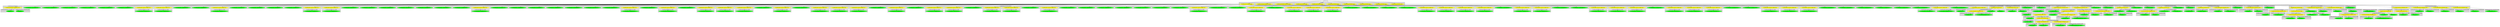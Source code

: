 digraph {

subgraph cluster0 {
 node [style=filled,color=white];
 style=filled;
 color=lightgrey;
 label = "CT_PROG";

"NT_EXPR_CALL_FUNCTION_30125"
 [fillcolor = yellow]
"NT_EXPR_DOLLAR_AT_OPERATORS_30276"
 [fillcolor = yellow]
"NT_EXPR_ASSIGNMENT_OPETATORS_30287"
 [fillcolor = yellow]
"NT_EXPR_CALL_FUNCTION_30290"
 [fillcolor = yellow]
"NT_EXPR_CALL_FUNCTION_30315"
 [fillcolor = yellow]
"NT_EXPR_CALL_FUNCTION_30324"
 [fillcolor = yellow]
"NT_EXPR_CALL_FUNCTION_30333"
 [fillcolor = yellow]
"NT_EXPR_CALL_FUNCTION_30341"
 [fillcolor = yellow]
"NT_EXPR_CALL_FUNCTION_30346"
 [fillcolor = yellow]
"NT_EXPR_CALL_FUNCTION_30365"
 [fillcolor = yellow]
}
"NT_PROG_30124"->"NT_EXPR_CALL_FUNCTION_30125"
subgraph cluster1 {
 node [style=filled,color=white];
 style=filled;
 color=lightgrey;
 label = "CT_EXPR_CALL_FUNCTION_ID";

"NT_EXPR_ASSIGNMENT_OPETATORS_30126"
 [fillcolor = yellow]
}
subgraph cluster2 {
 node [style=filled,color=white];
 style=filled;
 color=lightgrey;
 label = "CT_EXPR_CALL_FUNCTION_PARAMS";

"NT_EXPR_MINUS_OR_PLUS_UNARY_30129"
 [fillcolor = yellow]
"NT_FLOAT_30131< 0.421690133064168 >"
 [fillcolor = green]
"NT_EXPR_MINUS_OR_PLUS_UNARY_30132"
 [fillcolor = yellow]
"NT_FLOAT_30134< 0.143402360644984 >"
 [fillcolor = green]
"NT_FLOAT_30135< 3.81836537549516 >"
 [fillcolor = green]
"NT_FLOAT_30136< 3.17055939373247 >"
 [fillcolor = green]
"NT_FLOAT_30137< 0.305580301919228 >"
 [fillcolor = green]
"NT_FLOAT_30138< 1.23853814691852 >"
 [fillcolor = green]
"NT_FLOAT_30139< 0.81584795095706 >"
 [fillcolor = green]
"NT_EXPR_MINUS_OR_PLUS_UNARY_30140"
 [fillcolor = yellow]
"NT_EXPR_MINUS_OR_PLUS_UNARY_30142"
 [fillcolor = yellow]
"NT_EXPR_MINUS_OR_PLUS_UNARY_30144"
 [fillcolor = yellow]
"NT_FLOAT_30146< 1.09180041170998 >"
 [fillcolor = green]
"NT_FLOAT_30147< 0.397649587762761 >"
 [fillcolor = green]
"NT_EXPR_MINUS_OR_PLUS_UNARY_30148"
 [fillcolor = yellow]
"NT_EXPR_MINUS_OR_PLUS_UNARY_30150"
 [fillcolor = yellow]
"NT_EXPR_MINUS_OR_PLUS_UNARY_30152"
 [fillcolor = yellow]
"NT_FLOAT_30154< 1.75756212770972 >"
 [fillcolor = green]
"NT_EXPR_MINUS_OR_PLUS_UNARY_30155"
 [fillcolor = yellow]
"NT_EXPR_MINUS_OR_PLUS_UNARY_30157"
 [fillcolor = yellow]
"NT_EXPR_MINUS_OR_PLUS_UNARY_30159"
 [fillcolor = yellow]
"NT_FLOAT_30161< 1.92535789661354 >"
 [fillcolor = green]
"NT_FLOAT_30162< 3.45782867883164 >"
 [fillcolor = green]
"NT_EXPR_MINUS_OR_PLUS_UNARY_30163"
 [fillcolor = yellow]
"NT_EXPR_MINUS_OR_PLUS_UNARY_30165"
 [fillcolor = yellow]
"NT_FLOAT_30167< 1.50124793565896 >"
 [fillcolor = green]
"NT_EXPR_MINUS_OR_PLUS_UNARY_30168"
 [fillcolor = yellow]
"NT_EXPR_MINUS_OR_PLUS_UNARY_30170"
 [fillcolor = yellow]
"NT_EXPR_MINUS_OR_PLUS_UNARY_30172"
 [fillcolor = yellow]
"NT_EXPR_MINUS_OR_PLUS_UNARY_30174"
 [fillcolor = yellow]
"NT_FLOAT_30176< 0.751294815735637 >"
 [fillcolor = green]
"NT_FLOAT_30177< 1.78244982829590 >"
 [fillcolor = green]
"NT_FLOAT_30178< 1.61567494389745 >"
 [fillcolor = green]
"NT_FLOAT_30179< 1.53557708728931 >"
 [fillcolor = green]
"NT_EXPR_MINUS_OR_PLUS_UNARY_30180"
 [fillcolor = yellow]
"NT_EXPR_MINUS_OR_PLUS_UNARY_30182"
 [fillcolor = yellow]
"NT_EXPR_MINUS_OR_PLUS_UNARY_30184"
 [fillcolor = yellow]
"NT_FLOAT_30186< 0.70399304137414 >"
 [fillcolor = green]
"NT_EXPR_MINUS_OR_PLUS_UNARY_30187"
 [fillcolor = yellow]
"NT_FLOAT_30189< 2.38125098034425 >"
 [fillcolor = green]
"NT_FLOAT_30190< 0.0617697039252185 >"
 [fillcolor = green]
"NT_EXPR_MINUS_OR_PLUS_UNARY_30191"
 [fillcolor = yellow]
"NT_FLOAT_30193< 2.04397528093754 >"
 [fillcolor = green]
"NT_FLOAT_30194< 0.576400673606603 >"
 [fillcolor = green]
"NT_FLOAT_30195< 3.43072725191913 >"
 [fillcolor = green]
"NT_FLOAT_30196< 2.96465382864843 >"
 [fillcolor = green]
"NT_FLOAT_30197< 2.89833358015583 >"
 [fillcolor = green]
"NT_FLOAT_30198< 1.85387040058336 >"
 [fillcolor = green]
"NT_FLOAT_30199< 1.52136515035952 >"
 [fillcolor = green]
"NT_EXPR_MINUS_OR_PLUS_UNARY_30200"
 [fillcolor = yellow]
"NT_FLOAT_30202< 1.75418926224609 >"
 [fillcolor = green]
"NT_EXPR_MINUS_OR_PLUS_UNARY_30203"
 [fillcolor = yellow]
"NT_EXPR_MINUS_OR_PLUS_UNARY_30205"
 [fillcolor = yellow]
"NT_FLOAT_30207< 0.576902488444109 >"
 [fillcolor = green]
"NT_EXPR_MINUS_OR_PLUS_UNARY_30208"
 [fillcolor = yellow]
"NT_EXPR_MINUS_OR_PLUS_UNARY_30210"
 [fillcolor = yellow]
"NT_FLOAT_30212< 1.49096529042234 >"
 [fillcolor = green]
"NT_EXPR_MINUS_OR_PLUS_UNARY_30213"
 [fillcolor = yellow]
"NT_FLOAT_30215< 2.86868849528146 >"
 [fillcolor = green]
"NT_EXPR_MINUS_OR_PLUS_UNARY_30216"
 [fillcolor = yellow]
"NT_EXPR_MINUS_OR_PLUS_UNARY_30218"
 [fillcolor = yellow]
"NT_EXPR_MINUS_OR_PLUS_UNARY_30220"
 [fillcolor = yellow]
"NT_FLOAT_30222< 3.04427015714648 >"
 [fillcolor = green]
"NT_EXPR_MINUS_OR_PLUS_UNARY_30223"
 [fillcolor = yellow]
"NT_FLOAT_30225< 1.62081315773994 >"
 [fillcolor = green]
"NT_EXPR_MINUS_OR_PLUS_UNARY_30226"
 [fillcolor = yellow]
"NT_EXPR_MINUS_OR_PLUS_UNARY_30228"
 [fillcolor = yellow]
"NT_EXPR_MINUS_OR_PLUS_UNARY_30230"
 [fillcolor = yellow]
"NT_FLOAT_30232< 1.50330330252721 >"
 [fillcolor = green]
"NT_EXPR_MINUS_OR_PLUS_UNARY_30233"
 [fillcolor = yellow]
"NT_FLOAT_30235< 3.68968303215933 >"
 [fillcolor = green]
"NT_EXPR_MINUS_OR_PLUS_UNARY_30236"
 [fillcolor = yellow]
"NT_FLOAT_30238< 3.94034871061182 >"
 [fillcolor = green]
"NT_FLOAT_30239< 3.85787174417738 >"
 [fillcolor = green]
"NT_FLOAT_30240< 0.932185956989873 >"
 [fillcolor = green]
"NT_FLOAT_30241< 4.08598654183674 >"
 [fillcolor = green]
"NT_FLOAT_30242< 2.27343783689715 >"
 [fillcolor = green]
"NT_FLOAT_30243< 1.13958830440017 >"
 [fillcolor = green]
"NT_FLOAT_30244< 2.01737201171230 >"
 [fillcolor = green]
"NT_EXPR_MINUS_OR_PLUS_UNARY_30245"
 [fillcolor = yellow]
"NT_FLOAT_30247< 1.97596267156648 >"
 [fillcolor = green]
"NT_FLOAT_30248< 2.79857144562001 >"
 [fillcolor = green]
"NT_FLOAT_30249< 2.22470306481695 >"
 [fillcolor = green]
"NT_FLOAT_30250< 2.03212951411427 >"
 [fillcolor = green]
"NT_FLOAT_30251< 4.95626853448883 >"
 [fillcolor = green]
"NT_FLOAT_30252< 3.40400972901396 >"
 [fillcolor = green]
"NT_FLOAT_30253< 3.03840139165246 >"
 [fillcolor = green]
"NT_EXPR_MINUS_OR_PLUS_UNARY_30254"
 [fillcolor = yellow]
"NT_EXPR_MINUS_OR_PLUS_UNARY_30256"
 [fillcolor = yellow]
"NT_FLOAT_30258< 4.78478922155396 >"
 [fillcolor = green]
"NT_FLOAT_30259< 4.3973589590097 >"
 [fillcolor = green]
"NT_FLOAT_30260< 4.9667050392987 >"
 [fillcolor = green]
"NT_FLOAT_30261< 2.99775078737081 >"
 [fillcolor = green]
"NT_EXPR_MINUS_OR_PLUS_UNARY_30262"
 [fillcolor = yellow]
"NT_FLOAT_30264< 3.25638269809945 >"
 [fillcolor = green]
"NT_FLOAT_30265< 2.29683376253966 >"
 [fillcolor = green]
"NT_EXPR_MINUS_OR_PLUS_UNARY_30266"
 [fillcolor = yellow]
"NT_EXPR_MINUS_OR_PLUS_UNARY_30268"
 [fillcolor = yellow]
"NT_FLOAT_30270< 4.72528848505451 >"
 [fillcolor = green]
"NT_FLOAT_30271< 1.87368447333380 >"
 [fillcolor = green]
"NT_FLOAT_30272< 3.17543946162564 >"
 [fillcolor = green]
"NT_FLOAT_30273< 4.58174427843208 >"
 [fillcolor = green]
"NT_FLOAT_30274< 3.23625985632168 >"
 [fillcolor = green]
"NT_FLOAT_30275< 2.29777651227296 >"
 [fillcolor = green]
}
"NT_EXPR_CALL_FUNCTION_30125"->"NT_EXPR_ASSIGNMENT_OPETATORS_30126"
subgraph cluster3 {
 node [style=filled,color=white];
 style=filled;
 color=lightgrey;
 label = "CT_EXPR_ASSIGNMENT_OPETATORS_LEFT";

"NT_ID_30127< r >"
 [fillcolor = green]
}
subgraph cluster4 {
 node [style=filled,color=white];
 style=filled;
 color=lightgrey;
 label = "CT_EXPR_ASSIGNMENT_OPETATORS_RIGHT";

"NT_ID_30128< c >"
 [fillcolor = green]
}
"NT_EXPR_ASSIGNMENT_OPETATORS_30126"->"NT_ID_30127< r >"
"NT_EXPR_ASSIGNMENT_OPETATORS_30126"->"NT_ID_30128< c >"
"NT_EXPR_CALL_FUNCTION_30125"->"NT_EXPR_MINUS_OR_PLUS_UNARY_30129"
subgraph cluster5 {
 node [style=filled,color=white];
 style=filled;
 color=lightgrey;
 label = "CT_EXPR_MINUS_OR_PLUS_UNARY";

"NT_FLOAT_30130< 0.70031182197603 >"
 [fillcolor = green]
}
"NT_EXPR_MINUS_OR_PLUS_UNARY_30129"->"NT_FLOAT_30130< 0.70031182197603 >"
"NT_EXPR_CALL_FUNCTION_30125"->"NT_FLOAT_30131< 0.421690133064168 >"
"NT_EXPR_CALL_FUNCTION_30125"->"NT_EXPR_MINUS_OR_PLUS_UNARY_30132"
subgraph cluster6 {
 node [style=filled,color=white];
 style=filled;
 color=lightgrey;
 label = "CT_EXPR_MINUS_OR_PLUS_UNARY";

"NT_FLOAT_30133< 1.20098072984689 >"
 [fillcolor = green]
}
"NT_EXPR_MINUS_OR_PLUS_UNARY_30132"->"NT_FLOAT_30133< 1.20098072984689 >"
"NT_EXPR_CALL_FUNCTION_30125"->"NT_FLOAT_30134< 0.143402360644984 >"
"NT_EXPR_CALL_FUNCTION_30125"->"NT_FLOAT_30135< 3.81836537549516 >"
"NT_EXPR_CALL_FUNCTION_30125"->"NT_FLOAT_30136< 3.17055939373247 >"
"NT_EXPR_CALL_FUNCTION_30125"->"NT_FLOAT_30137< 0.305580301919228 >"
"NT_EXPR_CALL_FUNCTION_30125"->"NT_FLOAT_30138< 1.23853814691852 >"
"NT_EXPR_CALL_FUNCTION_30125"->"NT_FLOAT_30139< 0.81584795095706 >"
"NT_EXPR_CALL_FUNCTION_30125"->"NT_EXPR_MINUS_OR_PLUS_UNARY_30140"
subgraph cluster7 {
 node [style=filled,color=white];
 style=filled;
 color=lightgrey;
 label = "CT_EXPR_MINUS_OR_PLUS_UNARY";

"NT_FLOAT_30141< 1.51865139747764 >"
 [fillcolor = green]
}
"NT_EXPR_MINUS_OR_PLUS_UNARY_30140"->"NT_FLOAT_30141< 1.51865139747764 >"
"NT_EXPR_CALL_FUNCTION_30125"->"NT_EXPR_MINUS_OR_PLUS_UNARY_30142"
subgraph cluster8 {
 node [style=filled,color=white];
 style=filled;
 color=lightgrey;
 label = "CT_EXPR_MINUS_OR_PLUS_UNARY";

"NT_FLOAT_30143< 2.71223626421522 >"
 [fillcolor = green]
}
"NT_EXPR_MINUS_OR_PLUS_UNARY_30142"->"NT_FLOAT_30143< 2.71223626421522 >"
"NT_EXPR_CALL_FUNCTION_30125"->"NT_EXPR_MINUS_OR_PLUS_UNARY_30144"
subgraph cluster9 {
 node [style=filled,color=white];
 style=filled;
 color=lightgrey;
 label = "CT_EXPR_MINUS_OR_PLUS_UNARY";

"NT_FLOAT_30145< 0.784836480094242 >"
 [fillcolor = green]
}
"NT_EXPR_MINUS_OR_PLUS_UNARY_30144"->"NT_FLOAT_30145< 0.784836480094242 >"
"NT_EXPR_CALL_FUNCTION_30125"->"NT_FLOAT_30146< 1.09180041170998 >"
"NT_EXPR_CALL_FUNCTION_30125"->"NT_FLOAT_30147< 0.397649587762761 >"
"NT_EXPR_CALL_FUNCTION_30125"->"NT_EXPR_MINUS_OR_PLUS_UNARY_30148"
subgraph cluster10 {
 node [style=filled,color=white];
 style=filled;
 color=lightgrey;
 label = "CT_EXPR_MINUS_OR_PLUS_UNARY";

"NT_FLOAT_30149< 4.11309534220923 >"
 [fillcolor = green]
}
"NT_EXPR_MINUS_OR_PLUS_UNARY_30148"->"NT_FLOAT_30149< 4.11309534220923 >"
"NT_EXPR_CALL_FUNCTION_30125"->"NT_EXPR_MINUS_OR_PLUS_UNARY_30150"
subgraph cluster11 {
 node [style=filled,color=white];
 style=filled;
 color=lightgrey;
 label = "CT_EXPR_MINUS_OR_PLUS_UNARY";

"NT_FLOAT_30151< 0.263912425099111 >"
 [fillcolor = green]
}
"NT_EXPR_MINUS_OR_PLUS_UNARY_30150"->"NT_FLOAT_30151< 0.263912425099111 >"
"NT_EXPR_CALL_FUNCTION_30125"->"NT_EXPR_MINUS_OR_PLUS_UNARY_30152"
subgraph cluster12 {
 node [style=filled,color=white];
 style=filled;
 color=lightgrey;
 label = "CT_EXPR_MINUS_OR_PLUS_UNARY";

"NT_FLOAT_30153< 0.0410144239805454 >"
 [fillcolor = green]
}
"NT_EXPR_MINUS_OR_PLUS_UNARY_30152"->"NT_FLOAT_30153< 0.0410144239805454 >"
"NT_EXPR_CALL_FUNCTION_30125"->"NT_FLOAT_30154< 1.75756212770972 >"
"NT_EXPR_CALL_FUNCTION_30125"->"NT_EXPR_MINUS_OR_PLUS_UNARY_30155"
subgraph cluster13 {
 node [style=filled,color=white];
 style=filled;
 color=lightgrey;
 label = "CT_EXPR_MINUS_OR_PLUS_UNARY";

"NT_FLOAT_30156< 2.3335373897992 >"
 [fillcolor = green]
}
"NT_EXPR_MINUS_OR_PLUS_UNARY_30155"->"NT_FLOAT_30156< 2.3335373897992 >"
"NT_EXPR_CALL_FUNCTION_30125"->"NT_EXPR_MINUS_OR_PLUS_UNARY_30157"
subgraph cluster14 {
 node [style=filled,color=white];
 style=filled;
 color=lightgrey;
 label = "CT_EXPR_MINUS_OR_PLUS_UNARY";

"NT_FLOAT_30158< 2.19228764624217 >"
 [fillcolor = green]
}
"NT_EXPR_MINUS_OR_PLUS_UNARY_30157"->"NT_FLOAT_30158< 2.19228764624217 >"
"NT_EXPR_CALL_FUNCTION_30125"->"NT_EXPR_MINUS_OR_PLUS_UNARY_30159"
subgraph cluster15 {
 node [style=filled,color=white];
 style=filled;
 color=lightgrey;
 label = "CT_EXPR_MINUS_OR_PLUS_UNARY";

"NT_FLOAT_30160< 3.64578978183987 >"
 [fillcolor = green]
}
"NT_EXPR_MINUS_OR_PLUS_UNARY_30159"->"NT_FLOAT_30160< 3.64578978183987 >"
"NT_EXPR_CALL_FUNCTION_30125"->"NT_FLOAT_30161< 1.92535789661354 >"
"NT_EXPR_CALL_FUNCTION_30125"->"NT_FLOAT_30162< 3.45782867883164 >"
"NT_EXPR_CALL_FUNCTION_30125"->"NT_EXPR_MINUS_OR_PLUS_UNARY_30163"
subgraph cluster16 {
 node [style=filled,color=white];
 style=filled;
 color=lightgrey;
 label = "CT_EXPR_MINUS_OR_PLUS_UNARY";

"NT_FLOAT_30164< 2.15532607229374 >"
 [fillcolor = green]
}
"NT_EXPR_MINUS_OR_PLUS_UNARY_30163"->"NT_FLOAT_30164< 2.15532607229374 >"
"NT_EXPR_CALL_FUNCTION_30125"->"NT_EXPR_MINUS_OR_PLUS_UNARY_30165"
subgraph cluster17 {
 node [style=filled,color=white];
 style=filled;
 color=lightgrey;
 label = "CT_EXPR_MINUS_OR_PLUS_UNARY";

"NT_FLOAT_30166< 0.448039988298987 >"
 [fillcolor = green]
}
"NT_EXPR_MINUS_OR_PLUS_UNARY_30165"->"NT_FLOAT_30166< 0.448039988298987 >"
"NT_EXPR_CALL_FUNCTION_30125"->"NT_FLOAT_30167< 1.50124793565896 >"
"NT_EXPR_CALL_FUNCTION_30125"->"NT_EXPR_MINUS_OR_PLUS_UNARY_30168"
subgraph cluster18 {
 node [style=filled,color=white];
 style=filled;
 color=lightgrey;
 label = "CT_EXPR_MINUS_OR_PLUS_UNARY";

"NT_FLOAT_30169< 1.45871585874362 >"
 [fillcolor = green]
}
"NT_EXPR_MINUS_OR_PLUS_UNARY_30168"->"NT_FLOAT_30169< 1.45871585874362 >"
"NT_EXPR_CALL_FUNCTION_30125"->"NT_EXPR_MINUS_OR_PLUS_UNARY_30170"
subgraph cluster19 {
 node [style=filled,color=white];
 style=filled;
 color=lightgrey;
 label = "CT_EXPR_MINUS_OR_PLUS_UNARY";

"NT_FLOAT_30171< 2.13459863369767 >"
 [fillcolor = green]
}
"NT_EXPR_MINUS_OR_PLUS_UNARY_30170"->"NT_FLOAT_30171< 2.13459863369767 >"
"NT_EXPR_CALL_FUNCTION_30125"->"NT_EXPR_MINUS_OR_PLUS_UNARY_30172"
subgraph cluster20 {
 node [style=filled,color=white];
 style=filled;
 color=lightgrey;
 label = "CT_EXPR_MINUS_OR_PLUS_UNARY";

"NT_FLOAT_30173< 6.2128068251802 >"
 [fillcolor = green]
}
"NT_EXPR_MINUS_OR_PLUS_UNARY_30172"->"NT_FLOAT_30173< 6.2128068251802 >"
"NT_EXPR_CALL_FUNCTION_30125"->"NT_EXPR_MINUS_OR_PLUS_UNARY_30174"
subgraph cluster21 {
 node [style=filled,color=white];
 style=filled;
 color=lightgrey;
 label = "CT_EXPR_MINUS_OR_PLUS_UNARY";

"NT_FLOAT_30175< 1.94482987066289 >"
 [fillcolor = green]
}
"NT_EXPR_MINUS_OR_PLUS_UNARY_30174"->"NT_FLOAT_30175< 1.94482987066289 >"
"NT_EXPR_CALL_FUNCTION_30125"->"NT_FLOAT_30176< 0.751294815735637 >"
"NT_EXPR_CALL_FUNCTION_30125"->"NT_FLOAT_30177< 1.78244982829590 >"
"NT_EXPR_CALL_FUNCTION_30125"->"NT_FLOAT_30178< 1.61567494389745 >"
"NT_EXPR_CALL_FUNCTION_30125"->"NT_FLOAT_30179< 1.53557708728931 >"
"NT_EXPR_CALL_FUNCTION_30125"->"NT_EXPR_MINUS_OR_PLUS_UNARY_30180"
subgraph cluster22 {
 node [style=filled,color=white];
 style=filled;
 color=lightgrey;
 label = "CT_EXPR_MINUS_OR_PLUS_UNARY";

"NT_FLOAT_30181< 1.53557708728931 >"
 [fillcolor = green]
}
"NT_EXPR_MINUS_OR_PLUS_UNARY_30180"->"NT_FLOAT_30181< 1.53557708728931 >"
"NT_EXPR_CALL_FUNCTION_30125"->"NT_EXPR_MINUS_OR_PLUS_UNARY_30182"
subgraph cluster23 {
 node [style=filled,color=white];
 style=filled;
 color=lightgrey;
 label = "CT_EXPR_MINUS_OR_PLUS_UNARY";

"NT_FLOAT_30183< 0.322061470004265 >"
 [fillcolor = green]
}
"NT_EXPR_MINUS_OR_PLUS_UNARY_30182"->"NT_FLOAT_30183< 0.322061470004265 >"
"NT_EXPR_CALL_FUNCTION_30125"->"NT_EXPR_MINUS_OR_PLUS_UNARY_30184"
subgraph cluster24 {
 node [style=filled,color=white];
 style=filled;
 color=lightgrey;
 label = "CT_EXPR_MINUS_OR_PLUS_UNARY";

"NT_FLOAT_30185< 2.28394919698225 >"
 [fillcolor = green]
}
"NT_EXPR_MINUS_OR_PLUS_UNARY_30184"->"NT_FLOAT_30185< 2.28394919698225 >"
"NT_EXPR_CALL_FUNCTION_30125"->"NT_FLOAT_30186< 0.70399304137414 >"
"NT_EXPR_CALL_FUNCTION_30125"->"NT_EXPR_MINUS_OR_PLUS_UNARY_30187"
subgraph cluster25 {
 node [style=filled,color=white];
 style=filled;
 color=lightgrey;
 label = "CT_EXPR_MINUS_OR_PLUS_UNARY";

"NT_FLOAT_30188< 2.93580952607737 >"
 [fillcolor = green]
}
"NT_EXPR_MINUS_OR_PLUS_UNARY_30187"->"NT_FLOAT_30188< 2.93580952607737 >"
"NT_EXPR_CALL_FUNCTION_30125"->"NT_FLOAT_30189< 2.38125098034425 >"
"NT_EXPR_CALL_FUNCTION_30125"->"NT_FLOAT_30190< 0.0617697039252185 >"
"NT_EXPR_CALL_FUNCTION_30125"->"NT_EXPR_MINUS_OR_PLUS_UNARY_30191"
subgraph cluster26 {
 node [style=filled,color=white];
 style=filled;
 color=lightgrey;
 label = "CT_EXPR_MINUS_OR_PLUS_UNARY";

"NT_FLOAT_30192< 4.14482733720716 >"
 [fillcolor = green]
}
"NT_EXPR_MINUS_OR_PLUS_UNARY_30191"->"NT_FLOAT_30192< 4.14482733720716 >"
"NT_EXPR_CALL_FUNCTION_30125"->"NT_FLOAT_30193< 2.04397528093754 >"
"NT_EXPR_CALL_FUNCTION_30125"->"NT_FLOAT_30194< 0.576400673606603 >"
"NT_EXPR_CALL_FUNCTION_30125"->"NT_FLOAT_30195< 3.43072725191913 >"
"NT_EXPR_CALL_FUNCTION_30125"->"NT_FLOAT_30196< 2.96465382864843 >"
"NT_EXPR_CALL_FUNCTION_30125"->"NT_FLOAT_30197< 2.89833358015583 >"
"NT_EXPR_CALL_FUNCTION_30125"->"NT_FLOAT_30198< 1.85387040058336 >"
"NT_EXPR_CALL_FUNCTION_30125"->"NT_FLOAT_30199< 1.52136515035952 >"
"NT_EXPR_CALL_FUNCTION_30125"->"NT_EXPR_MINUS_OR_PLUS_UNARY_30200"
subgraph cluster27 {
 node [style=filled,color=white];
 style=filled;
 color=lightgrey;
 label = "CT_EXPR_MINUS_OR_PLUS_UNARY";

"NT_FLOAT_30201< 0.637268376944444 >"
 [fillcolor = green]
}
"NT_EXPR_MINUS_OR_PLUS_UNARY_30200"->"NT_FLOAT_30201< 0.637268376944444 >"
"NT_EXPR_CALL_FUNCTION_30125"->"NT_FLOAT_30202< 1.75418926224609 >"
"NT_EXPR_CALL_FUNCTION_30125"->"NT_EXPR_MINUS_OR_PLUS_UNARY_30203"
subgraph cluster28 {
 node [style=filled,color=white];
 style=filled;
 color=lightgrey;
 label = "CT_EXPR_MINUS_OR_PLUS_UNARY";

"NT_FLOAT_30204< 0.804391905851354 >"
 [fillcolor = green]
}
"NT_EXPR_MINUS_OR_PLUS_UNARY_30203"->"NT_FLOAT_30204< 0.804391905851354 >"
"NT_EXPR_CALL_FUNCTION_30125"->"NT_EXPR_MINUS_OR_PLUS_UNARY_30205"
subgraph cluster29 {
 node [style=filled,color=white];
 style=filled;
 color=lightgrey;
 label = "CT_EXPR_MINUS_OR_PLUS_UNARY";

"NT_FLOAT_30206< 0.861816058320475 >"
 [fillcolor = green]
}
"NT_EXPR_MINUS_OR_PLUS_UNARY_30205"->"NT_FLOAT_30206< 0.861816058320475 >"
"NT_EXPR_CALL_FUNCTION_30125"->"NT_FLOAT_30207< 0.576902488444109 >"
"NT_EXPR_CALL_FUNCTION_30125"->"NT_EXPR_MINUS_OR_PLUS_UNARY_30208"
subgraph cluster30 {
 node [style=filled,color=white];
 style=filled;
 color=lightgrey;
 label = "CT_EXPR_MINUS_OR_PLUS_UNARY";

"NT_FLOAT_30209< 2.84259880663331 >"
 [fillcolor = green]
}
"NT_EXPR_MINUS_OR_PLUS_UNARY_30208"->"NT_FLOAT_30209< 2.84259880663331 >"
"NT_EXPR_CALL_FUNCTION_30125"->"NT_EXPR_MINUS_OR_PLUS_UNARY_30210"
subgraph cluster31 {
 node [style=filled,color=white];
 style=filled;
 color=lightgrey;
 label = "CT_EXPR_MINUS_OR_PLUS_UNARY";

"NT_FLOAT_30211< 1.35375536139417 >"
 [fillcolor = green]
}
"NT_EXPR_MINUS_OR_PLUS_UNARY_30210"->"NT_FLOAT_30211< 1.35375536139417 >"
"NT_EXPR_CALL_FUNCTION_30125"->"NT_FLOAT_30212< 1.49096529042234 >"
"NT_EXPR_CALL_FUNCTION_30125"->"NT_EXPR_MINUS_OR_PLUS_UNARY_30213"
subgraph cluster32 {
 node [style=filled,color=white];
 style=filled;
 color=lightgrey;
 label = "CT_EXPR_MINUS_OR_PLUS_UNARY";

"NT_FLOAT_30214< 2.05404881010045 >"
 [fillcolor = green]
}
"NT_EXPR_MINUS_OR_PLUS_UNARY_30213"->"NT_FLOAT_30214< 2.05404881010045 >"
"NT_EXPR_CALL_FUNCTION_30125"->"NT_FLOAT_30215< 2.86868849528146 >"
"NT_EXPR_CALL_FUNCTION_30125"->"NT_EXPR_MINUS_OR_PLUS_UNARY_30216"
subgraph cluster33 {
 node [style=filled,color=white];
 style=filled;
 color=lightgrey;
 label = "CT_EXPR_MINUS_OR_PLUS_UNARY";

"NT_FLOAT_30217< 0.258270670200478 >"
 [fillcolor = green]
}
"NT_EXPR_MINUS_OR_PLUS_UNARY_30216"->"NT_FLOAT_30217< 0.258270670200478 >"
"NT_EXPR_CALL_FUNCTION_30125"->"NT_EXPR_MINUS_OR_PLUS_UNARY_30218"
subgraph cluster34 {
 node [style=filled,color=white];
 style=filled;
 color=lightgrey;
 label = "CT_EXPR_MINUS_OR_PLUS_UNARY";

"NT_FLOAT_30219< 4.4515881438687 >"
 [fillcolor = green]
}
"NT_EXPR_MINUS_OR_PLUS_UNARY_30218"->"NT_FLOAT_30219< 4.4515881438687 >"
"NT_EXPR_CALL_FUNCTION_30125"->"NT_EXPR_MINUS_OR_PLUS_UNARY_30220"
subgraph cluster35 {
 node [style=filled,color=white];
 style=filled;
 color=lightgrey;
 label = "CT_EXPR_MINUS_OR_PLUS_UNARY";

"NT_FLOAT_30221< 1.73055019137092 >"
 [fillcolor = green]
}
"NT_EXPR_MINUS_OR_PLUS_UNARY_30220"->"NT_FLOAT_30221< 1.73055019137092 >"
"NT_EXPR_CALL_FUNCTION_30125"->"NT_FLOAT_30222< 3.04427015714648 >"
"NT_EXPR_CALL_FUNCTION_30125"->"NT_EXPR_MINUS_OR_PLUS_UNARY_30223"
subgraph cluster36 {
 node [style=filled,color=white];
 style=filled;
 color=lightgrey;
 label = "CT_EXPR_MINUS_OR_PLUS_UNARY";

"NT_FLOAT_30224< 2.94928202352018 >"
 [fillcolor = green]
}
"NT_EXPR_MINUS_OR_PLUS_UNARY_30223"->"NT_FLOAT_30224< 2.94928202352018 >"
"NT_EXPR_CALL_FUNCTION_30125"->"NT_FLOAT_30225< 1.62081315773994 >"
"NT_EXPR_CALL_FUNCTION_30125"->"NT_EXPR_MINUS_OR_PLUS_UNARY_30226"
subgraph cluster37 {
 node [style=filled,color=white];
 style=filled;
 color=lightgrey;
 label = "CT_EXPR_MINUS_OR_PLUS_UNARY";

"NT_FLOAT_30227< 6.83117945164824 >"
 [fillcolor = green]
}
"NT_EXPR_MINUS_OR_PLUS_UNARY_30226"->"NT_FLOAT_30227< 6.83117945164824 >"
"NT_EXPR_CALL_FUNCTION_30125"->"NT_EXPR_MINUS_OR_PLUS_UNARY_30228"
subgraph cluster38 {
 node [style=filled,color=white];
 style=filled;
 color=lightgrey;
 label = "CT_EXPR_MINUS_OR_PLUS_UNARY";

"NT_FLOAT_30229< 0.962715713711582 >"
 [fillcolor = green]
}
"NT_EXPR_MINUS_OR_PLUS_UNARY_30228"->"NT_FLOAT_30229< 0.962715713711582 >"
"NT_EXPR_CALL_FUNCTION_30125"->"NT_EXPR_MINUS_OR_PLUS_UNARY_30230"
subgraph cluster39 {
 node [style=filled,color=white];
 style=filled;
 color=lightgrey;
 label = "CT_EXPR_MINUS_OR_PLUS_UNARY";

"NT_FLOAT_30231< 1.75875847071740 >"
 [fillcolor = green]
}
"NT_EXPR_MINUS_OR_PLUS_UNARY_30230"->"NT_FLOAT_30231< 1.75875847071740 >"
"NT_EXPR_CALL_FUNCTION_30125"->"NT_FLOAT_30232< 1.50330330252721 >"
"NT_EXPR_CALL_FUNCTION_30125"->"NT_EXPR_MINUS_OR_PLUS_UNARY_30233"
subgraph cluster40 {
 node [style=filled,color=white];
 style=filled;
 color=lightgrey;
 label = "CT_EXPR_MINUS_OR_PLUS_UNARY";

"NT_FLOAT_30234< 0.0479705789653728 >"
 [fillcolor = green]
}
"NT_EXPR_MINUS_OR_PLUS_UNARY_30233"->"NT_FLOAT_30234< 0.0479705789653728 >"
"NT_EXPR_CALL_FUNCTION_30125"->"NT_FLOAT_30235< 3.68968303215933 >"
"NT_EXPR_CALL_FUNCTION_30125"->"NT_EXPR_MINUS_OR_PLUS_UNARY_30236"
subgraph cluster41 {
 node [style=filled,color=white];
 style=filled;
 color=lightgrey;
 label = "CT_EXPR_MINUS_OR_PLUS_UNARY";

"NT_FLOAT_30237< 0.535807567290103 >"
 [fillcolor = green]
}
"NT_EXPR_MINUS_OR_PLUS_UNARY_30236"->"NT_FLOAT_30237< 0.535807567290103 >"
"NT_EXPR_CALL_FUNCTION_30125"->"NT_FLOAT_30238< 3.94034871061182 >"
"NT_EXPR_CALL_FUNCTION_30125"->"NT_FLOAT_30239< 3.85787174417738 >"
"NT_EXPR_CALL_FUNCTION_30125"->"NT_FLOAT_30240< 0.932185956989873 >"
"NT_EXPR_CALL_FUNCTION_30125"->"NT_FLOAT_30241< 4.08598654183674 >"
"NT_EXPR_CALL_FUNCTION_30125"->"NT_FLOAT_30242< 2.27343783689715 >"
"NT_EXPR_CALL_FUNCTION_30125"->"NT_FLOAT_30243< 1.13958830440017 >"
"NT_EXPR_CALL_FUNCTION_30125"->"NT_FLOAT_30244< 2.01737201171230 >"
"NT_EXPR_CALL_FUNCTION_30125"->"NT_EXPR_MINUS_OR_PLUS_UNARY_30245"
subgraph cluster42 {
 node [style=filled,color=white];
 style=filled;
 color=lightgrey;
 label = "CT_EXPR_MINUS_OR_PLUS_UNARY";

"NT_FLOAT_30246< 1.88131458327554 >"
 [fillcolor = green]
}
"NT_EXPR_MINUS_OR_PLUS_UNARY_30245"->"NT_FLOAT_30246< 1.88131458327554 >"
"NT_EXPR_CALL_FUNCTION_30125"->"NT_FLOAT_30247< 1.97596267156648 >"
"NT_EXPR_CALL_FUNCTION_30125"->"NT_FLOAT_30248< 2.79857144562001 >"
"NT_EXPR_CALL_FUNCTION_30125"->"NT_FLOAT_30249< 2.22470306481695 >"
"NT_EXPR_CALL_FUNCTION_30125"->"NT_FLOAT_30250< 2.03212951411427 >"
"NT_EXPR_CALL_FUNCTION_30125"->"NT_FLOAT_30251< 4.95626853448883 >"
"NT_EXPR_CALL_FUNCTION_30125"->"NT_FLOAT_30252< 3.40400972901396 >"
"NT_EXPR_CALL_FUNCTION_30125"->"NT_FLOAT_30253< 3.03840139165246 >"
"NT_EXPR_CALL_FUNCTION_30125"->"NT_EXPR_MINUS_OR_PLUS_UNARY_30254"
subgraph cluster43 {
 node [style=filled,color=white];
 style=filled;
 color=lightgrey;
 label = "CT_EXPR_MINUS_OR_PLUS_UNARY";

"NT_FLOAT_30255< 1.89863129741417 >"
 [fillcolor = green]
}
"NT_EXPR_MINUS_OR_PLUS_UNARY_30254"->"NT_FLOAT_30255< 1.89863129741417 >"
"NT_EXPR_CALL_FUNCTION_30125"->"NT_EXPR_MINUS_OR_PLUS_UNARY_30256"
subgraph cluster44 {
 node [style=filled,color=white];
 style=filled;
 color=lightgrey;
 label = "CT_EXPR_MINUS_OR_PLUS_UNARY";

"NT_FLOAT_30257< 3.70832135042951 >"
 [fillcolor = green]
}
"NT_EXPR_MINUS_OR_PLUS_UNARY_30256"->"NT_FLOAT_30257< 3.70832135042951 >"
"NT_EXPR_CALL_FUNCTION_30125"->"NT_FLOAT_30258< 4.78478922155396 >"
"NT_EXPR_CALL_FUNCTION_30125"->"NT_FLOAT_30259< 4.3973589590097 >"
"NT_EXPR_CALL_FUNCTION_30125"->"NT_FLOAT_30260< 4.9667050392987 >"
"NT_EXPR_CALL_FUNCTION_30125"->"NT_FLOAT_30261< 2.99775078737081 >"
"NT_EXPR_CALL_FUNCTION_30125"->"NT_EXPR_MINUS_OR_PLUS_UNARY_30262"
subgraph cluster45 {
 node [style=filled,color=white];
 style=filled;
 color=lightgrey;
 label = "CT_EXPR_MINUS_OR_PLUS_UNARY";

"NT_FLOAT_30263< 4.12349101552438 >"
 [fillcolor = green]
}
"NT_EXPR_MINUS_OR_PLUS_UNARY_30262"->"NT_FLOAT_30263< 4.12349101552438 >"
"NT_EXPR_CALL_FUNCTION_30125"->"NT_FLOAT_30264< 3.25638269809945 >"
"NT_EXPR_CALL_FUNCTION_30125"->"NT_FLOAT_30265< 2.29683376253966 >"
"NT_EXPR_CALL_FUNCTION_30125"->"NT_EXPR_MINUS_OR_PLUS_UNARY_30266"
subgraph cluster46 {
 node [style=filled,color=white];
 style=filled;
 color=lightgrey;
 label = "CT_EXPR_MINUS_OR_PLUS_UNARY";

"NT_FLOAT_30267< 2.64772825878214 >"
 [fillcolor = green]
}
"NT_EXPR_MINUS_OR_PLUS_UNARY_30266"->"NT_FLOAT_30267< 2.64772825878214 >"
"NT_EXPR_CALL_FUNCTION_30125"->"NT_EXPR_MINUS_OR_PLUS_UNARY_30268"
subgraph cluster47 {
 node [style=filled,color=white];
 style=filled;
 color=lightgrey;
 label = "CT_EXPR_MINUS_OR_PLUS_UNARY";

"NT_FLOAT_30269< 0.630835277076258 >"
 [fillcolor = green]
}
"NT_EXPR_MINUS_OR_PLUS_UNARY_30268"->"NT_FLOAT_30269< 0.630835277076258 >"
"NT_EXPR_CALL_FUNCTION_30125"->"NT_FLOAT_30270< 4.72528848505451 >"
"NT_EXPR_CALL_FUNCTION_30125"->"NT_FLOAT_30271< 1.87368447333380 >"
"NT_EXPR_CALL_FUNCTION_30125"->"NT_FLOAT_30272< 3.17543946162564 >"
"NT_EXPR_CALL_FUNCTION_30125"->"NT_FLOAT_30273< 4.58174427843208 >"
"NT_EXPR_CALL_FUNCTION_30125"->"NT_FLOAT_30274< 3.23625985632168 >"
"NT_EXPR_CALL_FUNCTION_30125"->"NT_FLOAT_30275< 2.29777651227296 >"
"NT_PROG_30124"->"NT_EXPR_DOLLAR_AT_OPERATORS_30276"
subgraph cluster48 {
 node [style=filled,color=white];
 style=filled;
 color=lightgrey;
 label = "CT_EXPR_DOLLAR_AT_OPERATORS_BASE";

"NT_EXPR_CALL_FUNCTION_30277"
 [fillcolor = yellow]
}
subgraph cluster49 {
 node [style=filled,color=white];
 style=filled;
 color=lightgrey;
 label = "CT_EXPR_DOLLAR_AT_OPERATORS_OFFSET";

"NT_EXPR_INDEXING_BASIC_30284"
 [fillcolor = yellow]
}
"NT_EXPR_DOLLAR_AT_OPERATORS_30276"->"NT_EXPR_CALL_FUNCTION_30277"
subgraph cluster50 {
 node [style=filled,color=white];
 style=filled;
 color=lightgrey;
 label = "CT_EXPR_CALL_FUNCTION_ID";

"NT_ID_30278< acf >"
 [fillcolor = green]
}
subgraph cluster51 {
 node [style=filled,color=white];
 style=filled;
 color=lightgrey;
 label = "CT_EXPR_CALL_FUNCTION_PARAMS";

"NT_ID_30279< r >"
 [fillcolor = green]
"NT_INT_30280< 1 >"
 [fillcolor = green]
"NT_EXPR_ASSIGNMENT_OPETATORS_30281"
 [fillcolor = yellow]
}
"NT_EXPR_CALL_FUNCTION_30277"->"NT_ID_30278< acf >"
"NT_EXPR_CALL_FUNCTION_30277"->"NT_ID_30279< r >"
"NT_EXPR_CALL_FUNCTION_30277"->"NT_INT_30280< 1 >"
"NT_EXPR_CALL_FUNCTION_30277"->"NT_EXPR_ASSIGNMENT_OPETATORS_30281"
subgraph cluster52 {
 node [style=filled,color=white];
 style=filled;
 color=lightgrey;
 label = "CT_EXPR_ASSIGNMENT_OPETATORS_LEFT";

"NT_ID_30282< plot >"
 [fillcolor = green]
}
subgraph cluster53 {
 node [style=filled,color=white];
 style=filled;
 color=lightgrey;
 label = "CT_EXPR_ASSIGNMENT_OPETATORS_RIGHT";

"NT_LITERALSPECIFIER_30283< FALSE >"
 [fillcolor = green]
}
"NT_EXPR_ASSIGNMENT_OPETATORS_30281"->"NT_ID_30282< plot >"
"NT_EXPR_ASSIGNMENT_OPETATORS_30281"->"NT_LITERALSPECIFIER_30283< FALSE >"
"NT_EXPR_DOLLAR_AT_OPERATORS_30276"->"NT_EXPR_INDEXING_BASIC_30284"
subgraph cluster54 {
 node [style=filled,color=white];
 style=filled;
 color=lightgrey;
 label = "CT_EXPR_INDEXING_BASIC_BASE";

"NT_ID_30285< acf >"
 [fillcolor = green]}
subgraph cluster55 {
 node [style=filled,color=white];
 style=filled;
 color=lightgrey;
 label = "CT_EXPR_INDEXING_BASIC_OFFSET";

"NT_INT_30286< 2 >"
 [fillcolor = green]}
"NT_EXPR_INDEXING_BASIC_30284"->"NT_ID_30285< acf >"
"NT_EXPR_INDEXING_BASIC_30284"->"NT_INT_30286< 2 >"
"NT_PROG_30124"->"NT_EXPR_ASSIGNMENT_OPETATORS_30287"
subgraph cluster56 {
 node [style=filled,color=white];
 style=filled;
 color=lightgrey;
 label = "CT_EXPR_ASSIGNMENT_OPETATORS_LEFT";

"NT_ID_30288< set.seed >"
 [fillcolor = green]
}
subgraph cluster57 {
 node [style=filled,color=white];
 style=filled;
 color=lightgrey;
 label = "CT_EXPR_ASSIGNMENT_OPETATORS_RIGHT";

"NT_INT_30289< 101 >"
 [fillcolor = green]
}
"NT_EXPR_ASSIGNMENT_OPETATORS_30287"->"NT_ID_30288< set.seed >"
"NT_EXPR_ASSIGNMENT_OPETATORS_30287"->"NT_INT_30289< 101 >"
"NT_PROG_30124"->"NT_EXPR_CALL_FUNCTION_30290"
subgraph cluster58 {
 node [style=filled,color=white];
 style=filled;
 color=lightgrey;
 label = "CT_EXPR_CALL_FUNCTION_ID";

"NT_EXPR_ASSIGNMENT_OPETATORS_30291"
 [fillcolor = yellow]
}
subgraph cluster59 {
 node [style=filled,color=white];
 style=filled;
 color=lightgrey;
 label = "CT_EXPR_CALL_FUNCTION_PARAMS";

"NT_INT_30294< 1000 >"
 [fillcolor = green]
"NT_EXPR_DOLLAR_AT_OPERATORS_30295"
 [fillcolor = yellow]
}
"NT_EXPR_CALL_FUNCTION_30290"->"NT_EXPR_ASSIGNMENT_OPETATORS_30291"
subgraph cluster60 {
 node [style=filled,color=white];
 style=filled;
 color=lightgrey;
 label = "CT_EXPR_ASSIGNMENT_OPETATORS_LEFT";

"NT_ID_30292< simulated >"
 [fillcolor = green]
}
subgraph cluster61 {
 node [style=filled,color=white];
 style=filled;
 color=lightgrey;
 label = "CT_EXPR_ASSIGNMENT_OPETATORS_RIGHT";

"NT_ID_30293< replicate >"
 [fillcolor = green]
}
"NT_EXPR_ASSIGNMENT_OPETATORS_30291"->"NT_ID_30292< simulated >"
"NT_EXPR_ASSIGNMENT_OPETATORS_30291"->"NT_ID_30293< replicate >"
"NT_EXPR_CALL_FUNCTION_30290"->"NT_INT_30294< 1000 >"
"NT_EXPR_CALL_FUNCTION_30290"->"NT_EXPR_DOLLAR_AT_OPERATORS_30295"
subgraph cluster62 {
 node [style=filled,color=white];
 style=filled;
 color=lightgrey;
 label = "CT_EXPR_DOLLAR_AT_OPERATORS_BASE";

"NT_EXPR_CALL_FUNCTION_30296"
 [fillcolor = yellow]
}
subgraph cluster63 {
 node [style=filled,color=white];
 style=filled;
 color=lightgrey;
 label = "CT_EXPR_DOLLAR_AT_OPERATORS_OFFSET";

"NT_EXPR_INDEXING_BASIC_30312"
 [fillcolor = yellow]
}
"NT_EXPR_DOLLAR_AT_OPERATORS_30295"->"NT_EXPR_CALL_FUNCTION_30296"
subgraph cluster64 {
 node [style=filled,color=white];
 style=filled;
 color=lightgrey;
 label = "CT_EXPR_CALL_FUNCTION_ID";

"NT_ID_30297< acf >"
 [fillcolor = green]
}
subgraph cluster65 {
 node [style=filled,color=white];
 style=filled;
 color=lightgrey;
 label = "CT_EXPR_CALL_FUNCTION_PARAMS";

"NT_EXPR_INDEXING_BASIC_30298"
 [fillcolor = yellow]
"NT_INT_30308< 1 >"
 [fillcolor = green]
"NT_EXPR_ASSIGNMENT_OPETATORS_30309"
 [fillcolor = yellow]
}
"NT_EXPR_CALL_FUNCTION_30296"->"NT_ID_30297< acf >"
"NT_EXPR_CALL_FUNCTION_30296"->"NT_EXPR_INDEXING_BASIC_30298"
subgraph cluster66 {
 node [style=filled,color=white];
 style=filled;
 color=lightgrey;
 label = "CT_EXPR_INDEXING_BASIC_BASE";

"NT_ID_30299< r >"
 [fillcolor = green]}
subgraph cluster67 {
 node [style=filled,color=white];
 style=filled;
 color=lightgrey;
 label = "CT_EXPR_INDEXING_BASIC_OFFSET";

"NT_EXPR_CALL_FUNCTION_30300"
 [fillcolor = yellow]}
"NT_EXPR_INDEXING_BASIC_30298"->"NT_ID_30299< r >"
"NT_EXPR_INDEXING_BASIC_30298"->"NT_EXPR_CALL_FUNCTION_30300"
subgraph cluster68 {
 node [style=filled,color=white];
 style=filled;
 color=lightgrey;
 label = "CT_EXPR_CALL_FUNCTION_ID";

"NT_ID_30301< sample >"
 [fillcolor = green]
}
subgraph cluster69 {
 node [style=filled,color=white];
 style=filled;
 color=lightgrey;
 label = "CT_EXPR_CALL_FUNCTION_PARAMS";

"NT_EXPR_COLON_OPERATOR_30302"
 [fillcolor = yellow]
"NT_EXPR_ASSIGNMENT_OPETATORS_30305"
 [fillcolor = yellow]
}
"NT_EXPR_CALL_FUNCTION_30300"->"NT_ID_30301< sample >"
"NT_EXPR_CALL_FUNCTION_30300"->"NT_EXPR_COLON_OPERATOR_30302"
subgraph cluster70 {
 node [style=filled,color=white];
 style=filled;
 color=lightgrey;
 label = "CT_EXPR_COLON_OPERATOR_LEFT";

"NT_INT_30303< 1 >"
 [fillcolor = green]
}
subgraph cluster71 {
 node [style=filled,color=white];
 style=filled;
 color=lightgrey;
 label = "CT_EXPR_COLON_OPERATOR_RIGHT";

"NT_INT_30304< 104 >"
 [fillcolor = green]
}
"NT_EXPR_COLON_OPERATOR_30302"->"NT_INT_30303< 1 >"
"NT_EXPR_COLON_OPERATOR_30302"->"NT_INT_30304< 104 >"
"NT_EXPR_CALL_FUNCTION_30300"->"NT_EXPR_ASSIGNMENT_OPETATORS_30305"
subgraph cluster72 {
 node [style=filled,color=white];
 style=filled;
 color=lightgrey;
 label = "CT_EXPR_ASSIGNMENT_OPETATORS_LEFT";

"NT_ID_30306< replace >"
 [fillcolor = green]
}
subgraph cluster73 {
 node [style=filled,color=white];
 style=filled;
 color=lightgrey;
 label = "CT_EXPR_ASSIGNMENT_OPETATORS_RIGHT";

"NT_LITERALSPECIFIER_30307< FALSE >"
 [fillcolor = green]
}
"NT_EXPR_ASSIGNMENT_OPETATORS_30305"->"NT_ID_30306< replace >"
"NT_EXPR_ASSIGNMENT_OPETATORS_30305"->"NT_LITERALSPECIFIER_30307< FALSE >"
"NT_EXPR_CALL_FUNCTION_30296"->"NT_INT_30308< 1 >"
"NT_EXPR_CALL_FUNCTION_30296"->"NT_EXPR_ASSIGNMENT_OPETATORS_30309"
subgraph cluster74 {
 node [style=filled,color=white];
 style=filled;
 color=lightgrey;
 label = "CT_EXPR_ASSIGNMENT_OPETATORS_LEFT";

"NT_ID_30310< plot >"
 [fillcolor = green]
}
subgraph cluster75 {
 node [style=filled,color=white];
 style=filled;
 color=lightgrey;
 label = "CT_EXPR_ASSIGNMENT_OPETATORS_RIGHT";

"NT_LITERALSPECIFIER_30311< FALSE >"
 [fillcolor = green]
}
"NT_EXPR_ASSIGNMENT_OPETATORS_30309"->"NT_ID_30310< plot >"
"NT_EXPR_ASSIGNMENT_OPETATORS_30309"->"NT_LITERALSPECIFIER_30311< FALSE >"
"NT_EXPR_DOLLAR_AT_OPERATORS_30295"->"NT_EXPR_INDEXING_BASIC_30312"
subgraph cluster76 {
 node [style=filled,color=white];
 style=filled;
 color=lightgrey;
 label = "CT_EXPR_INDEXING_BASIC_BASE";

"NT_ID_30313< acf >"
 [fillcolor = green]}
subgraph cluster77 {
 node [style=filled,color=white];
 style=filled;
 color=lightgrey;
 label = "CT_EXPR_INDEXING_BASIC_OFFSET";

"NT_INT_30314< 2 >"
 [fillcolor = green]}
"NT_EXPR_INDEXING_BASIC_30312"->"NT_ID_30313< acf >"
"NT_EXPR_INDEXING_BASIC_30312"->"NT_INT_30314< 2 >"
"NT_PROG_30124"->"NT_EXPR_CALL_FUNCTION_30315"
subgraph cluster78 {
 node [style=filled,color=white];
 style=filled;
 color=lightgrey;
 label = "CT_EXPR_CALL_FUNCTION_ID";

"NT_ID_30316< quantile >"
 [fillcolor = green]
}
subgraph cluster79 {
 node [style=filled,color=white];
 style=filled;
 color=lightgrey;
 label = "CT_EXPR_CALL_FUNCTION_PARAMS";

"NT_ID_30317< simulated >"
 [fillcolor = green]
"NT_EXPR_CALL_FUNCTION_30318"
 [fillcolor = yellow]
}
"NT_EXPR_CALL_FUNCTION_30315"->"NT_ID_30316< quantile >"
"NT_EXPR_CALL_FUNCTION_30315"->"NT_ID_30317< simulated >"
"NT_EXPR_CALL_FUNCTION_30315"->"NT_EXPR_CALL_FUNCTION_30318"
subgraph cluster80 {
 node [style=filled,color=white];
 style=filled;
 color=lightgrey;
 label = "CT_EXPR_CALL_FUNCTION_ID";

"NT_EXPR_ASSIGNMENT_OPETATORS_30319"
 [fillcolor = yellow]
}
subgraph cluster81 {
 node [style=filled,color=white];
 style=filled;
 color=lightgrey;
 label = "CT_EXPR_CALL_FUNCTION_PARAMS";

"NT_FLOAT_30322< .025 >"
 [fillcolor = green]
"NT_FLOAT_30323< .975 >"
 [fillcolor = green]
}
"NT_EXPR_CALL_FUNCTION_30318"->"NT_EXPR_ASSIGNMENT_OPETATORS_30319"
subgraph cluster82 {
 node [style=filled,color=white];
 style=filled;
 color=lightgrey;
 label = "CT_EXPR_ASSIGNMENT_OPETATORS_LEFT";

"NT_ID_30320< probs >"
 [fillcolor = green]
}
subgraph cluster83 {
 node [style=filled,color=white];
 style=filled;
 color=lightgrey;
 label = "CT_EXPR_ASSIGNMENT_OPETATORS_RIGHT";

"NT_ID_30321< c >"
 [fillcolor = green]
}
"NT_EXPR_ASSIGNMENT_OPETATORS_30319"->"NT_ID_30320< probs >"
"NT_EXPR_ASSIGNMENT_OPETATORS_30319"->"NT_ID_30321< c >"
"NT_EXPR_CALL_FUNCTION_30318"->"NT_FLOAT_30322< .025 >"
"NT_EXPR_CALL_FUNCTION_30318"->"NT_FLOAT_30323< .975 >"
"NT_PROG_30124"->"NT_EXPR_CALL_FUNCTION_30324"
subgraph cluster84 {
 node [style=filled,color=white];
 style=filled;
 color=lightgrey;
 label = "CT_EXPR_CALL_FUNCTION_ID";

"NT_ID_30325< quantile >"
 [fillcolor = green]
}
subgraph cluster85 {
 node [style=filled,color=white];
 style=filled;
 color=lightgrey;
 label = "CT_EXPR_CALL_FUNCTION_PARAMS";

"NT_ID_30326< simulated >"
 [fillcolor = green]
"NT_EXPR_CALL_FUNCTION_30327"
 [fillcolor = yellow]
}
"NT_EXPR_CALL_FUNCTION_30324"->"NT_ID_30325< quantile >"
"NT_EXPR_CALL_FUNCTION_30324"->"NT_ID_30326< simulated >"
"NT_EXPR_CALL_FUNCTION_30324"->"NT_EXPR_CALL_FUNCTION_30327"
subgraph cluster86 {
 node [style=filled,color=white];
 style=filled;
 color=lightgrey;
 label = "CT_EXPR_CALL_FUNCTION_ID";

"NT_EXPR_ASSIGNMENT_OPETATORS_30328"
 [fillcolor = yellow]
}
subgraph cluster87 {
 node [style=filled,color=white];
 style=filled;
 color=lightgrey;
 label = "CT_EXPR_CALL_FUNCTION_PARAMS";

"NT_FLOAT_30331< .005 >"
 [fillcolor = green]
"NT_FLOAT_30332< .995 >"
 [fillcolor = green]
}
"NT_EXPR_CALL_FUNCTION_30327"->"NT_EXPR_ASSIGNMENT_OPETATORS_30328"
subgraph cluster88 {
 node [style=filled,color=white];
 style=filled;
 color=lightgrey;
 label = "CT_EXPR_ASSIGNMENT_OPETATORS_LEFT";

"NT_ID_30329< probs >"
 [fillcolor = green]
}
subgraph cluster89 {
 node [style=filled,color=white];
 style=filled;
 color=lightgrey;
 label = "CT_EXPR_ASSIGNMENT_OPETATORS_RIGHT";

"NT_ID_30330< c >"
 [fillcolor = green]
}
"NT_EXPR_ASSIGNMENT_OPETATORS_30328"->"NT_ID_30329< probs >"
"NT_EXPR_ASSIGNMENT_OPETATORS_30328"->"NT_ID_30330< c >"
"NT_EXPR_CALL_FUNCTION_30327"->"NT_FLOAT_30331< .005 >"
"NT_EXPR_CALL_FUNCTION_30327"->"NT_FLOAT_30332< .995 >"
"NT_PROG_30124"->"NT_EXPR_CALL_FUNCTION_30333"
subgraph cluster90 {
 node [style=filled,color=white];
 style=filled;
 color=lightgrey;
 label = "CT_EXPR_CALL_FUNCTION_ID";

"NT_ID_30334< plot >"
 [fillcolor = green]
}
subgraph cluster91 {
 node [style=filled,color=white];
 style=filled;
 color=lightgrey;
 label = "CT_EXPR_CALL_FUNCTION_PARAMS";

"NT_EXPR_CALL_FUNCTION_30335"
 [fillcolor = yellow]
"NT_EXPR_ASSIGNMENT_OPETATORS_30338"
 [fillcolor = yellow]
}
"NT_EXPR_CALL_FUNCTION_30333"->"NT_ID_30334< plot >"
"NT_EXPR_CALL_FUNCTION_30333"->"NT_EXPR_CALL_FUNCTION_30335"
subgraph cluster92 {
 node [style=filled,color=white];
 style=filled;
 color=lightgrey;
 label = "CT_EXPR_CALL_FUNCTION_ID";

"NT_ID_30336< density >"
 [fillcolor = green]
}
subgraph cluster93 {
 node [style=filled,color=white];
 style=filled;
 color=lightgrey;
 label = "CT_EXPR_CALL_FUNCTION_PARAMS";

"NT_ID_30337< simulated >"
 [fillcolor = green]
}
"NT_EXPR_CALL_FUNCTION_30335"->"NT_ID_30336< density >"
"NT_EXPR_CALL_FUNCTION_30335"->"NT_ID_30337< simulated >"
"NT_EXPR_CALL_FUNCTION_30333"->"NT_EXPR_ASSIGNMENT_OPETATORS_30338"
subgraph cluster94 {
 node [style=filled,color=white];
 style=filled;
 color=lightgrey;
 label = "CT_EXPR_ASSIGNMENT_OPETATORS_LEFT";

"NT_ID_30339< col >"
 [fillcolor = green]
}
subgraph cluster95 {
 node [style=filled,color=white];
 style=filled;
 color=lightgrey;
 label = "CT_EXPR_ASSIGNMENT_OPETATORS_RIGHT";

"NT_STRING_30340< blue >"
 [fillcolor = green]
}
"NT_EXPR_ASSIGNMENT_OPETATORS_30338"->"NT_ID_30339< col >"
"NT_EXPR_ASSIGNMENT_OPETATORS_30338"->"NT_STRING_30340< blue >"
"NT_PROG_30124"->"NT_EXPR_CALL_FUNCTION_30341"
subgraph cluster96 {
 node [style=filled,color=white];
 style=filled;
 color=lightgrey;
 label = "CT_EXPR_CALL_FUNCTION_ID";

"NT_ID_30342< abline >"
 [fillcolor = green]
}
subgraph cluster97 {
 node [style=filled,color=white];
 style=filled;
 color=lightgrey;
 label = "CT_EXPR_CALL_FUNCTION_PARAMS";

"NT_EXPR_ASSIGNMENT_OPETATORS_30343"
 [fillcolor = yellow]
}
"NT_EXPR_CALL_FUNCTION_30341"->"NT_ID_30342< abline >"
"NT_EXPR_CALL_FUNCTION_30341"->"NT_EXPR_ASSIGNMENT_OPETATORS_30343"
subgraph cluster98 {
 node [style=filled,color=white];
 style=filled;
 color=lightgrey;
 label = "CT_EXPR_ASSIGNMENT_OPETATORS_LEFT";

"NT_ID_30344< v >"
 [fillcolor = green]
}
subgraph cluster99 {
 node [style=filled,color=white];
 style=filled;
 color=lightgrey;
 label = "CT_EXPR_ASSIGNMENT_OPETATORS_RIGHT";

"NT_INT_30345< 0 >"
 [fillcolor = green]
}
"NT_EXPR_ASSIGNMENT_OPETATORS_30343"->"NT_ID_30344< v >"
"NT_EXPR_ASSIGNMENT_OPETATORS_30343"->"NT_INT_30345< 0 >"
"NT_PROG_30124"->"NT_EXPR_CALL_FUNCTION_30346"
subgraph cluster100 {
 node [style=filled,color=white];
 style=filled;
 color=lightgrey;
 label = "CT_EXPR_CALL_FUNCTION_ID";

"NT_ID_30347< abline >"
 [fillcolor = green]
}
subgraph cluster101 {
 node [style=filled,color=white];
 style=filled;
 color=lightgrey;
 label = "CT_EXPR_CALL_FUNCTION_PARAMS";

"NT_EXPR_CALL_FUNCTION_30348"
 [fillcolor = yellow]
"NT_EXPR_ASSIGNMENT_OPETATORS_30359"
 [fillcolor = yellow]
"NT_EXPR_ASSIGNMENT_OPETATORS_30362"
 [fillcolor = yellow]
}
"NT_EXPR_CALL_FUNCTION_30346"->"NT_ID_30347< abline >"
"NT_EXPR_CALL_FUNCTION_30346"->"NT_EXPR_CALL_FUNCTION_30348"
subgraph cluster102 {
 node [style=filled,color=white];
 style=filled;
 color=lightgrey;
 label = "CT_EXPR_CALL_FUNCTION_ID";

"NT_EXPR_ASSIGNMENT_OPETATORS_30349"
 [fillcolor = yellow]
}
subgraph cluster103 {
 node [style=filled,color=white];
 style=filled;
 color=lightgrey;
 label = "CT_EXPR_CALL_FUNCTION_PARAMS";

"NT_ID_30352< simulated >"
 [fillcolor = green]
"NT_EXPR_CALL_FUNCTION_30353"
 [fillcolor = yellow]
}
"NT_EXPR_CALL_FUNCTION_30348"->"NT_EXPR_ASSIGNMENT_OPETATORS_30349"
subgraph cluster104 {
 node [style=filled,color=white];
 style=filled;
 color=lightgrey;
 label = "CT_EXPR_ASSIGNMENT_OPETATORS_LEFT";

"NT_ID_30350< v >"
 [fillcolor = green]
}
subgraph cluster105 {
 node [style=filled,color=white];
 style=filled;
 color=lightgrey;
 label = "CT_EXPR_ASSIGNMENT_OPETATORS_RIGHT";

"NT_ID_30351< quantile >"
 [fillcolor = green]
}
"NT_EXPR_ASSIGNMENT_OPETATORS_30349"->"NT_ID_30350< v >"
"NT_EXPR_ASSIGNMENT_OPETATORS_30349"->"NT_ID_30351< quantile >"
"NT_EXPR_CALL_FUNCTION_30348"->"NT_ID_30352< simulated >"
"NT_EXPR_CALL_FUNCTION_30348"->"NT_EXPR_CALL_FUNCTION_30353"
subgraph cluster106 {
 node [style=filled,color=white];
 style=filled;
 color=lightgrey;
 label = "CT_EXPR_CALL_FUNCTION_ID";

"NT_EXPR_ASSIGNMENT_OPETATORS_30354"
 [fillcolor = yellow]
}
subgraph cluster107 {
 node [style=filled,color=white];
 style=filled;
 color=lightgrey;
 label = "CT_EXPR_CALL_FUNCTION_PARAMS";

"NT_FLOAT_30357< .025 >"
 [fillcolor = green]
"NT_FLOAT_30358< .975 >"
 [fillcolor = green]
}
"NT_EXPR_CALL_FUNCTION_30353"->"NT_EXPR_ASSIGNMENT_OPETATORS_30354"
subgraph cluster108 {
 node [style=filled,color=white];
 style=filled;
 color=lightgrey;
 label = "CT_EXPR_ASSIGNMENT_OPETATORS_LEFT";

"NT_ID_30355< probs >"
 [fillcolor = green]
}
subgraph cluster109 {
 node [style=filled,color=white];
 style=filled;
 color=lightgrey;
 label = "CT_EXPR_ASSIGNMENT_OPETATORS_RIGHT";

"NT_ID_30356< c >"
 [fillcolor = green]
}
"NT_EXPR_ASSIGNMENT_OPETATORS_30354"->"NT_ID_30355< probs >"
"NT_EXPR_ASSIGNMENT_OPETATORS_30354"->"NT_ID_30356< c >"
"NT_EXPR_CALL_FUNCTION_30353"->"NT_FLOAT_30357< .025 >"
"NT_EXPR_CALL_FUNCTION_30353"->"NT_FLOAT_30358< .975 >"
"NT_EXPR_CALL_FUNCTION_30346"->"NT_EXPR_ASSIGNMENT_OPETATORS_30359"
subgraph cluster110 {
 node [style=filled,color=white];
 style=filled;
 color=lightgrey;
 label = "CT_EXPR_ASSIGNMENT_OPETATORS_LEFT";

"NT_ID_30360< lwd >"
 [fillcolor = green]
}
subgraph cluster111 {
 node [style=filled,color=white];
 style=filled;
 color=lightgrey;
 label = "CT_EXPR_ASSIGNMENT_OPETATORS_RIGHT";

"NT_INT_30361< 2 >"
 [fillcolor = green]
}
"NT_EXPR_ASSIGNMENT_OPETATORS_30359"->"NT_ID_30360< lwd >"
"NT_EXPR_ASSIGNMENT_OPETATORS_30359"->"NT_INT_30361< 2 >"
"NT_EXPR_CALL_FUNCTION_30346"->"NT_EXPR_ASSIGNMENT_OPETATORS_30362"
subgraph cluster112 {
 node [style=filled,color=white];
 style=filled;
 color=lightgrey;
 label = "CT_EXPR_ASSIGNMENT_OPETATORS_LEFT";

"NT_ID_30363< col >"
 [fillcolor = green]
}
subgraph cluster113 {
 node [style=filled,color=white];
 style=filled;
 color=lightgrey;
 label = "CT_EXPR_ASSIGNMENT_OPETATORS_RIGHT";

"NT_STRING_30364< purple >"
 [fillcolor = green]
}
"NT_EXPR_ASSIGNMENT_OPETATORS_30362"->"NT_ID_30363< col >"
"NT_EXPR_ASSIGNMENT_OPETATORS_30362"->"NT_STRING_30364< purple >"
"NT_PROG_30124"->"NT_EXPR_CALL_FUNCTION_30365"
subgraph cluster114 {
 node [style=filled,color=white];
 style=filled;
 color=lightgrey;
 label = "CT_EXPR_CALL_FUNCTION_ID";

"NT_ID_30366< abline >"
 [fillcolor = green]
}
subgraph cluster115 {
 node [style=filled,color=white];
 style=filled;
 color=lightgrey;
 label = "CT_EXPR_CALL_FUNCTION_PARAMS";

"NT_EXPR_DOLLAR_AT_OPERATORS_30367"
 [fillcolor = yellow]
"NT_EXPR_ASSIGNMENT_OPETATORS_30380"
 [fillcolor = yellow]
"NT_EXPR_ASSIGNMENT_OPETATORS_30383"
 [fillcolor = yellow]
"NT_EXPR_ASSIGNMENT_OPETATORS_30386"
 [fillcolor = yellow]
}
"NT_EXPR_CALL_FUNCTION_30365"->"NT_ID_30366< abline >"
"NT_EXPR_CALL_FUNCTION_30365"->"NT_EXPR_DOLLAR_AT_OPERATORS_30367"
subgraph cluster116 {
 node [style=filled,color=white];
 style=filled;
 color=lightgrey;
 label = "CT_EXPR_DOLLAR_AT_OPERATORS_BASE";

"NT_EXPR_CALL_FUNCTION_30368"
 [fillcolor = yellow]
}
subgraph cluster117 {
 node [style=filled,color=white];
 style=filled;
 color=lightgrey;
 label = "CT_EXPR_DOLLAR_AT_OPERATORS_OFFSET";

"NT_EXPR_INDEXING_BASIC_30377"
 [fillcolor = yellow]
}
"NT_EXPR_DOLLAR_AT_OPERATORS_30367"->"NT_EXPR_CALL_FUNCTION_30368"
subgraph cluster118 {
 node [style=filled,color=white];
 style=filled;
 color=lightgrey;
 label = "CT_EXPR_CALL_FUNCTION_ID";

"NT_EXPR_ASSIGNMENT_OPETATORS_30369"
 [fillcolor = yellow]
}
subgraph cluster119 {
 node [style=filled,color=white];
 style=filled;
 color=lightgrey;
 label = "CT_EXPR_CALL_FUNCTION_PARAMS";

"NT_ID_30372< r >"
 [fillcolor = green]
"NT_INT_30373< 1 >"
 [fillcolor = green]
"NT_EXPR_ASSIGNMENT_OPETATORS_30374"
 [fillcolor = yellow]
}
"NT_EXPR_CALL_FUNCTION_30368"->"NT_EXPR_ASSIGNMENT_OPETATORS_30369"
subgraph cluster120 {
 node [style=filled,color=white];
 style=filled;
 color=lightgrey;
 label = "CT_EXPR_ASSIGNMENT_OPETATORS_LEFT";

"NT_ID_30370< v >"
 [fillcolor = green]
}
subgraph cluster121 {
 node [style=filled,color=white];
 style=filled;
 color=lightgrey;
 label = "CT_EXPR_ASSIGNMENT_OPETATORS_RIGHT";

"NT_ID_30371< acf >"
 [fillcolor = green]
}
"NT_EXPR_ASSIGNMENT_OPETATORS_30369"->"NT_ID_30370< v >"
"NT_EXPR_ASSIGNMENT_OPETATORS_30369"->"NT_ID_30371< acf >"
"NT_EXPR_CALL_FUNCTION_30368"->"NT_ID_30372< r >"
"NT_EXPR_CALL_FUNCTION_30368"->"NT_INT_30373< 1 >"
"NT_EXPR_CALL_FUNCTION_30368"->"NT_EXPR_ASSIGNMENT_OPETATORS_30374"
subgraph cluster122 {
 node [style=filled,color=white];
 style=filled;
 color=lightgrey;
 label = "CT_EXPR_ASSIGNMENT_OPETATORS_LEFT";

"NT_ID_30375< plot >"
 [fillcolor = green]
}
subgraph cluster123 {
 node [style=filled,color=white];
 style=filled;
 color=lightgrey;
 label = "CT_EXPR_ASSIGNMENT_OPETATORS_RIGHT";

"NT_LITERALSPECIFIER_30376< FALSE >"
 [fillcolor = green]
}
"NT_EXPR_ASSIGNMENT_OPETATORS_30374"->"NT_ID_30375< plot >"
"NT_EXPR_ASSIGNMENT_OPETATORS_30374"->"NT_LITERALSPECIFIER_30376< FALSE >"
"NT_EXPR_DOLLAR_AT_OPERATORS_30367"->"NT_EXPR_INDEXING_BASIC_30377"
subgraph cluster124 {
 node [style=filled,color=white];
 style=filled;
 color=lightgrey;
 label = "CT_EXPR_INDEXING_BASIC_BASE";

"NT_ID_30378< acf >"
 [fillcolor = green]}
subgraph cluster125 {
 node [style=filled,color=white];
 style=filled;
 color=lightgrey;
 label = "CT_EXPR_INDEXING_BASIC_OFFSET";

"NT_INT_30379< 2 >"
 [fillcolor = green]}
"NT_EXPR_INDEXING_BASIC_30377"->"NT_ID_30378< acf >"
"NT_EXPR_INDEXING_BASIC_30377"->"NT_INT_30379< 2 >"
"NT_EXPR_CALL_FUNCTION_30365"->"NT_EXPR_ASSIGNMENT_OPETATORS_30380"
subgraph cluster126 {
 node [style=filled,color=white];
 style=filled;
 color=lightgrey;
 label = "CT_EXPR_ASSIGNMENT_OPETATORS_LEFT";

"NT_ID_30381< lty >"
 [fillcolor = green]
}
subgraph cluster127 {
 node [style=filled,color=white];
 style=filled;
 color=lightgrey;
 label = "CT_EXPR_ASSIGNMENT_OPETATORS_RIGHT";

"NT_INT_30382< 2 >"
 [fillcolor = green]
}
"NT_EXPR_ASSIGNMENT_OPETATORS_30380"->"NT_ID_30381< lty >"
"NT_EXPR_ASSIGNMENT_OPETATORS_30380"->"NT_INT_30382< 2 >"
"NT_EXPR_CALL_FUNCTION_30365"->"NT_EXPR_ASSIGNMENT_OPETATORS_30383"
subgraph cluster128 {
 node [style=filled,color=white];
 style=filled;
 color=lightgrey;
 label = "CT_EXPR_ASSIGNMENT_OPETATORS_LEFT";

"NT_ID_30384< lwd >"
 [fillcolor = green]
}
subgraph cluster129 {
 node [style=filled,color=white];
 style=filled;
 color=lightgrey;
 label = "CT_EXPR_ASSIGNMENT_OPETATORS_RIGHT";

"NT_INT_30385< 4 >"
 [fillcolor = green]
}
"NT_EXPR_ASSIGNMENT_OPETATORS_30383"->"NT_ID_30384< lwd >"
"NT_EXPR_ASSIGNMENT_OPETATORS_30383"->"NT_INT_30385< 4 >"
"NT_EXPR_CALL_FUNCTION_30365"->"NT_EXPR_ASSIGNMENT_OPETATORS_30386"
subgraph cluster130 {
 node [style=filled,color=white];
 style=filled;
 color=lightgrey;
 label = "CT_EXPR_ASSIGNMENT_OPETATORS_LEFT";

"NT_ID_30387< col >"
 [fillcolor = green]
}
subgraph cluster131 {
 node [style=filled,color=white];
 style=filled;
 color=lightgrey;
 label = "CT_EXPR_ASSIGNMENT_OPETATORS_RIGHT";

"NT_STRING_30388< yellow >"
 [fillcolor = green]
}
"NT_EXPR_ASSIGNMENT_OPETATORS_30386"->"NT_ID_30387< col >"
"NT_EXPR_ASSIGNMENT_OPETATORS_30386"->"NT_STRING_30388< yellow >"
}
